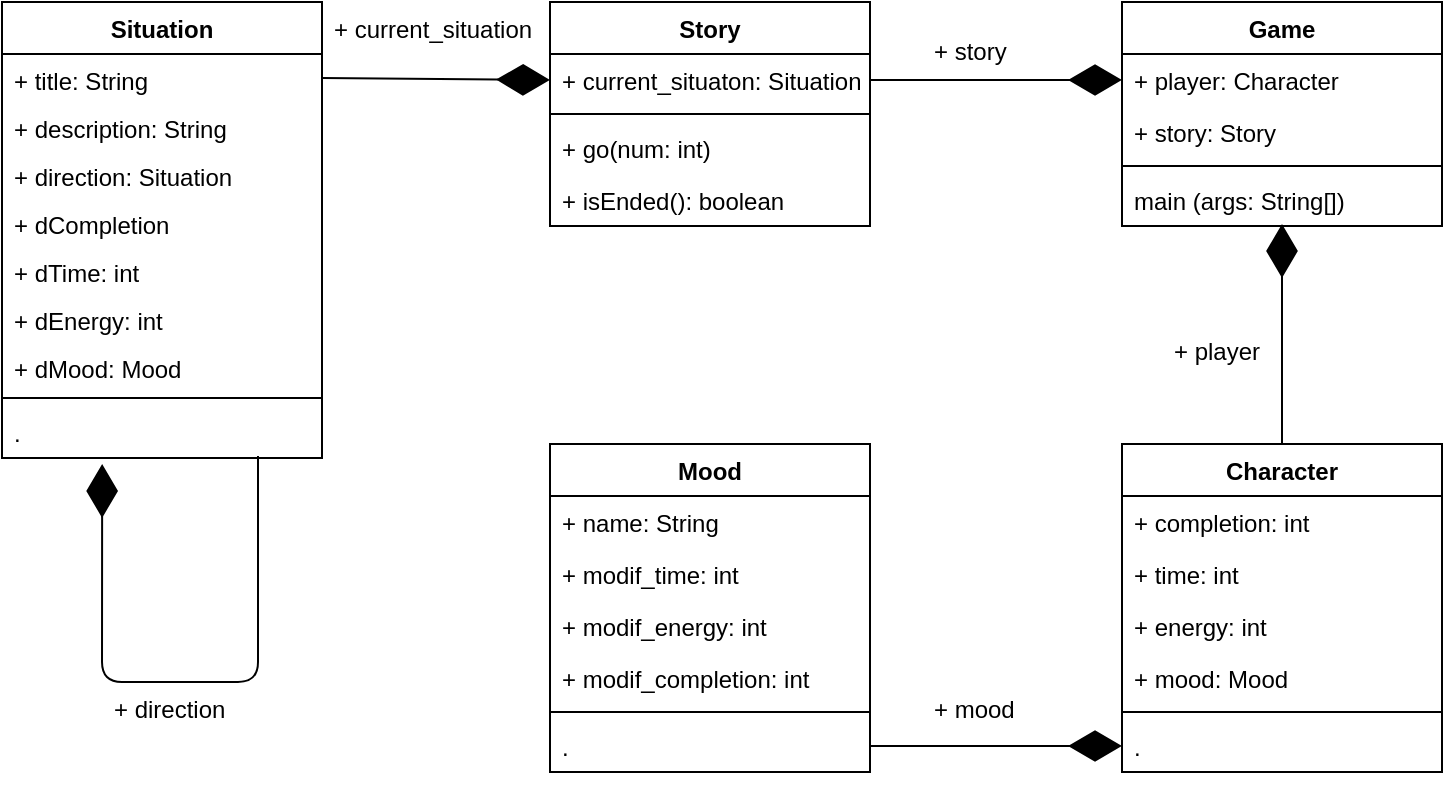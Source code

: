 <mxfile version="14.1.8" type="device"><diagram id="C5RBs43oDa-KdzZeNtuy" name="Page-1"><mxGraphModel dx="992" dy="779" grid="1" gridSize="10" guides="1" tooltips="1" connect="1" arrows="1" fold="1" page="1" pageScale="1" pageWidth="827" pageHeight="1169" math="0" shadow="0"><root><mxCell id="WIyWlLk6GJQsqaUBKTNV-0"/><mxCell id="WIyWlLk6GJQsqaUBKTNV-1" parent="WIyWlLk6GJQsqaUBKTNV-0"/><mxCell id="jmS_wyNabTy_lweqfsQK-0" value="Situation" style="swimlane;fontStyle=1;align=center;verticalAlign=top;childLayout=stackLayout;horizontal=1;startSize=26;horizontalStack=0;resizeParent=1;resizeParentMax=0;resizeLast=0;collapsible=1;marginBottom=0;" parent="WIyWlLk6GJQsqaUBKTNV-1" vertex="1"><mxGeometry x="60" y="259" width="160" height="228" as="geometry"/></mxCell><mxCell id="jmS_wyNabTy_lweqfsQK-6" value="+ title: String&#10;" style="text;strokeColor=none;fillColor=none;align=left;verticalAlign=top;spacingLeft=4;spacingRight=4;overflow=hidden;rotatable=0;points=[[0,0.5],[1,0.5]];portConstraint=eastwest;" parent="jmS_wyNabTy_lweqfsQK-0" vertex="1"><mxGeometry y="26" width="160" height="24" as="geometry"/></mxCell><mxCell id="jmS_wyNabTy_lweqfsQK-1" value="+ description: String&#10;" style="text;strokeColor=none;fillColor=none;align=left;verticalAlign=top;spacingLeft=4;spacingRight=4;overflow=hidden;rotatable=0;points=[[0,0.5],[1,0.5]];portConstraint=eastwest;" parent="jmS_wyNabTy_lweqfsQK-0" vertex="1"><mxGeometry y="50" width="160" height="24" as="geometry"/></mxCell><mxCell id="jmS_wyNabTy_lweqfsQK-4" value="+ direction: Situation&#10;" style="text;strokeColor=none;fillColor=none;align=left;verticalAlign=top;spacingLeft=4;spacingRight=4;overflow=hidden;rotatable=0;points=[[0,0.5],[1,0.5]];portConstraint=eastwest;" parent="jmS_wyNabTy_lweqfsQK-0" vertex="1"><mxGeometry y="74" width="160" height="24" as="geometry"/></mxCell><mxCell id="jmS_wyNabTy_lweqfsQK-26" value="+ dCompletion" style="text;strokeColor=none;fillColor=none;align=left;verticalAlign=top;spacingLeft=4;spacingRight=4;overflow=hidden;rotatable=0;points=[[0,0.5],[1,0.5]];portConstraint=eastwest;" parent="jmS_wyNabTy_lweqfsQK-0" vertex="1"><mxGeometry y="98" width="160" height="24" as="geometry"/></mxCell><mxCell id="jmS_wyNabTy_lweqfsQK-27" value="+ dTime: int" style="text;strokeColor=none;fillColor=none;align=left;verticalAlign=top;spacingLeft=4;spacingRight=4;overflow=hidden;rotatable=0;points=[[0,0.5],[1,0.5]];portConstraint=eastwest;" parent="jmS_wyNabTy_lweqfsQK-0" vertex="1"><mxGeometry y="122" width="160" height="24" as="geometry"/></mxCell><mxCell id="jmS_wyNabTy_lweqfsQK-28" value="+ dEnergy: int&#10;" style="text;strokeColor=none;fillColor=none;align=left;verticalAlign=top;spacingLeft=4;spacingRight=4;overflow=hidden;rotatable=0;points=[[0,0.5],[1,0.5]];portConstraint=eastwest;" parent="jmS_wyNabTy_lweqfsQK-0" vertex="1"><mxGeometry y="146" width="160" height="24" as="geometry"/></mxCell><mxCell id="jmS_wyNabTy_lweqfsQK-5" value="+ dMood: Mood" style="text;strokeColor=none;fillColor=none;align=left;verticalAlign=top;spacingLeft=4;spacingRight=4;overflow=hidden;rotatable=0;points=[[0,0.5],[1,0.5]];portConstraint=eastwest;" parent="jmS_wyNabTy_lweqfsQK-0" vertex="1"><mxGeometry y="170" width="160" height="24" as="geometry"/></mxCell><mxCell id="jmS_wyNabTy_lweqfsQK-2" value="" style="line;strokeWidth=1;fillColor=none;align=left;verticalAlign=middle;spacingTop=-1;spacingLeft=3;spacingRight=3;rotatable=0;labelPosition=right;points=[];portConstraint=eastwest;" parent="jmS_wyNabTy_lweqfsQK-0" vertex="1"><mxGeometry y="194" width="160" height="8" as="geometry"/></mxCell><mxCell id="jmS_wyNabTy_lweqfsQK-3" value="." style="text;strokeColor=none;fillColor=none;align=left;verticalAlign=top;spacingLeft=4;spacingRight=4;overflow=hidden;rotatable=0;points=[[0,0.5],[1,0.5]];portConstraint=eastwest;" parent="jmS_wyNabTy_lweqfsQK-0" vertex="1"><mxGeometry y="202" width="160" height="26" as="geometry"/></mxCell><mxCell id="jmS_wyNabTy_lweqfsQK-29" value="" style="endArrow=diamondThin;endFill=1;endSize=24;html=1;exitX=0.8;exitY=0.962;exitDx=0;exitDy=0;exitPerimeter=0;entryX=0.313;entryY=1.115;entryDx=0;entryDy=0;entryPerimeter=0;" parent="jmS_wyNabTy_lweqfsQK-0" source="jmS_wyNabTy_lweqfsQK-3" edge="1" target="jmS_wyNabTy_lweqfsQK-3"><mxGeometry width="160" relative="1" as="geometry"><mxPoint x="270" y="260" as="sourcePoint"/><mxPoint x="50" y="251" as="targetPoint"/><Array as="points"><mxPoint x="128" y="340"/><mxPoint x="50" y="340"/></Array></mxGeometry></mxCell><mxCell id="jmS_wyNabTy_lweqfsQK-9" value="+ direction&#10;&#10;" style="text;strokeColor=none;fillColor=none;align=left;verticalAlign=top;spacingLeft=4;spacingRight=4;overflow=hidden;rotatable=0;points=[[0,0.5],[1,0.5]];portConstraint=eastwest;" parent="WIyWlLk6GJQsqaUBKTNV-1" vertex="1"><mxGeometry x="110" y="599" width="130" height="26" as="geometry"/></mxCell><mxCell id="jmS_wyNabTy_lweqfsQK-12" value="Game" style="swimlane;fontStyle=1;align=center;verticalAlign=top;childLayout=stackLayout;horizontal=1;startSize=26;horizontalStack=0;resizeParent=1;resizeParentMax=0;resizeLast=0;collapsible=1;marginBottom=0;" parent="WIyWlLk6GJQsqaUBKTNV-1" vertex="1"><mxGeometry x="620" y="259" width="160" height="112" as="geometry"/></mxCell><mxCell id="jmS_wyNabTy_lweqfsQK-13" value="+ player: Character" style="text;strokeColor=none;fillColor=none;align=left;verticalAlign=top;spacingLeft=4;spacingRight=4;overflow=hidden;rotatable=0;points=[[0,0.5],[1,0.5]];portConstraint=eastwest;" parent="jmS_wyNabTy_lweqfsQK-12" vertex="1"><mxGeometry y="26" width="160" height="26" as="geometry"/></mxCell><mxCell id="jmS_wyNabTy_lweqfsQK-24" value="+ story: Story" style="text;strokeColor=none;fillColor=none;align=left;verticalAlign=top;spacingLeft=4;spacingRight=4;overflow=hidden;rotatable=0;points=[[0,0.5],[1,0.5]];portConstraint=eastwest;" parent="jmS_wyNabTy_lweqfsQK-12" vertex="1"><mxGeometry y="52" width="160" height="26" as="geometry"/></mxCell><mxCell id="jmS_wyNabTy_lweqfsQK-14" value="" style="line;strokeWidth=1;fillColor=none;align=left;verticalAlign=middle;spacingTop=-1;spacingLeft=3;spacingRight=3;rotatable=0;labelPosition=right;points=[];portConstraint=eastwest;" parent="jmS_wyNabTy_lweqfsQK-12" vertex="1"><mxGeometry y="78" width="160" height="8" as="geometry"/></mxCell><mxCell id="jmS_wyNabTy_lweqfsQK-15" value="main (args: String[])" style="text;strokeColor=none;fillColor=none;align=left;verticalAlign=top;spacingLeft=4;spacingRight=4;overflow=hidden;rotatable=0;points=[[0,0.5],[1,0.5]];portConstraint=eastwest;" parent="jmS_wyNabTy_lweqfsQK-12" vertex="1"><mxGeometry y="86" width="160" height="26" as="geometry"/></mxCell><mxCell id="jmS_wyNabTy_lweqfsQK-16" value="Story" style="swimlane;fontStyle=1;align=center;verticalAlign=top;childLayout=stackLayout;horizontal=1;startSize=26;horizontalStack=0;resizeParent=1;resizeParentMax=0;resizeLast=0;collapsible=1;marginBottom=0;" parent="WIyWlLk6GJQsqaUBKTNV-1" vertex="1"><mxGeometry x="334" y="259" width="160" height="112" as="geometry"/></mxCell><mxCell id="jmS_wyNabTy_lweqfsQK-17" value="+ current_situaton: Situation " style="text;strokeColor=none;fillColor=none;align=left;verticalAlign=top;spacingLeft=4;spacingRight=4;overflow=hidden;rotatable=0;points=[[0,0.5],[1,0.5]];portConstraint=eastwest;" parent="jmS_wyNabTy_lweqfsQK-16" vertex="1"><mxGeometry y="26" width="160" height="26" as="geometry"/></mxCell><mxCell id="jmS_wyNabTy_lweqfsQK-18" value="" style="line;strokeWidth=1;fillColor=none;align=left;verticalAlign=middle;spacingTop=-1;spacingLeft=3;spacingRight=3;rotatable=0;labelPosition=right;points=[];portConstraint=eastwest;" parent="jmS_wyNabTy_lweqfsQK-16" vertex="1"><mxGeometry y="52" width="160" height="8" as="geometry"/></mxCell><mxCell id="jmS_wyNabTy_lweqfsQK-19" value="+ go(num: int)" style="text;strokeColor=none;fillColor=none;align=left;verticalAlign=top;spacingLeft=4;spacingRight=4;overflow=hidden;rotatable=0;points=[[0,0.5],[1,0.5]];portConstraint=eastwest;" parent="jmS_wyNabTy_lweqfsQK-16" vertex="1"><mxGeometry y="60" width="160" height="26" as="geometry"/></mxCell><mxCell id="jmS_wyNabTy_lweqfsQK-45" value="+ isEnded(): boolean" style="text;strokeColor=none;fillColor=none;align=left;verticalAlign=top;spacingLeft=4;spacingRight=4;overflow=hidden;rotatable=0;points=[[0,0.5],[1,0.5]];portConstraint=eastwest;" parent="jmS_wyNabTy_lweqfsQK-16" vertex="1"><mxGeometry y="86" width="160" height="26" as="geometry"/></mxCell><mxCell id="jmS_wyNabTy_lweqfsQK-20" value="Character" style="swimlane;fontStyle=1;align=center;verticalAlign=top;childLayout=stackLayout;horizontal=1;startSize=26;horizontalStack=0;resizeParent=1;resizeParentMax=0;resizeLast=0;collapsible=1;marginBottom=0;" parent="WIyWlLk6GJQsqaUBKTNV-1" vertex="1"><mxGeometry x="620" y="480" width="160" height="164" as="geometry"/></mxCell><mxCell id="jmS_wyNabTy_lweqfsQK-33" value="+ completion: int" style="text;strokeColor=none;fillColor=none;align=left;verticalAlign=top;spacingLeft=4;spacingRight=4;overflow=hidden;rotatable=0;points=[[0,0.5],[1,0.5]];portConstraint=eastwest;" parent="jmS_wyNabTy_lweqfsQK-20" vertex="1"><mxGeometry y="26" width="160" height="26" as="geometry"/></mxCell><mxCell id="jmS_wyNabTy_lweqfsQK-36" value="+ time: int" style="text;strokeColor=none;fillColor=none;align=left;verticalAlign=top;spacingLeft=4;spacingRight=4;overflow=hidden;rotatable=0;points=[[0,0.5],[1,0.5]];portConstraint=eastwest;" parent="jmS_wyNabTy_lweqfsQK-20" vertex="1"><mxGeometry y="52" width="160" height="26" as="geometry"/></mxCell><mxCell id="jmS_wyNabTy_lweqfsQK-34" value="+ energy: int" style="text;strokeColor=none;fillColor=none;align=left;verticalAlign=top;spacingLeft=4;spacingRight=4;overflow=hidden;rotatable=0;points=[[0,0.5],[1,0.5]];portConstraint=eastwest;" parent="jmS_wyNabTy_lweqfsQK-20" vertex="1"><mxGeometry y="78" width="160" height="26" as="geometry"/></mxCell><mxCell id="jmS_wyNabTy_lweqfsQK-21" value="+ mood: Mood&#10;" style="text;strokeColor=none;fillColor=none;align=left;verticalAlign=top;spacingLeft=4;spacingRight=4;overflow=hidden;rotatable=0;points=[[0,0.5],[1,0.5]];portConstraint=eastwest;" parent="jmS_wyNabTy_lweqfsQK-20" vertex="1"><mxGeometry y="104" width="160" height="26" as="geometry"/></mxCell><mxCell id="jmS_wyNabTy_lweqfsQK-22" value="" style="line;strokeWidth=1;fillColor=none;align=left;verticalAlign=middle;spacingTop=-1;spacingLeft=3;spacingRight=3;rotatable=0;labelPosition=right;points=[];portConstraint=eastwest;" parent="jmS_wyNabTy_lweqfsQK-20" vertex="1"><mxGeometry y="130" width="160" height="8" as="geometry"/></mxCell><mxCell id="jmS_wyNabTy_lweqfsQK-23" value="." style="text;strokeColor=none;fillColor=none;align=left;verticalAlign=top;spacingLeft=4;spacingRight=4;overflow=hidden;rotatable=0;points=[[0,0.5],[1,0.5]];portConstraint=eastwest;" parent="jmS_wyNabTy_lweqfsQK-20" vertex="1"><mxGeometry y="138" width="160" height="26" as="geometry"/></mxCell><mxCell id="jmS_wyNabTy_lweqfsQK-30" value="" style="endArrow=diamondThin;endFill=1;endSize=24;html=1;entryX=0;entryY=0.5;entryDx=0;entryDy=0;exitX=1;exitY=0.5;exitDx=0;exitDy=0;" parent="WIyWlLk6GJQsqaUBKTNV-1" source="jmS_wyNabTy_lweqfsQK-6" target="jmS_wyNabTy_lweqfsQK-17" edge="1"><mxGeometry width="160" relative="1" as="geometry"><mxPoint x="230" y="263.5" as="sourcePoint"/><mxPoint x="390" y="263.5" as="targetPoint"/></mxGeometry></mxCell><mxCell id="jmS_wyNabTy_lweqfsQK-31" value="" style="endArrow=diamondThin;endFill=1;endSize=24;html=1;exitX=1;exitY=0.5;exitDx=0;exitDy=0;entryX=0;entryY=0.5;entryDx=0;entryDy=0;" parent="WIyWlLk6GJQsqaUBKTNV-1" source="jmS_wyNabTy_lweqfsQK-17" target="jmS_wyNabTy_lweqfsQK-13" edge="1"><mxGeometry width="160" relative="1" as="geometry"><mxPoint x="500" y="250" as="sourcePoint"/><mxPoint x="660" y="250" as="targetPoint"/></mxGeometry></mxCell><mxCell id="jmS_wyNabTy_lweqfsQK-32" value="" style="endArrow=diamondThin;endFill=1;endSize=24;html=1;exitX=0.5;exitY=0;exitDx=0;exitDy=0;entryX=0.5;entryY=0.962;entryDx=0;entryDy=0;entryPerimeter=0;" parent="WIyWlLk6GJQsqaUBKTNV-1" source="jmS_wyNabTy_lweqfsQK-20" target="jmS_wyNabTy_lweqfsQK-15" edge="1"><mxGeometry width="160" relative="1" as="geometry"><mxPoint x="330" y="410" as="sourcePoint"/><mxPoint x="490" y="410" as="targetPoint"/></mxGeometry></mxCell><mxCell id="jmS_wyNabTy_lweqfsQK-37" value="Mood" style="swimlane;fontStyle=1;align=center;verticalAlign=top;childLayout=stackLayout;horizontal=1;startSize=26;horizontalStack=0;resizeParent=1;resizeParentMax=0;resizeLast=0;collapsible=1;marginBottom=0;" parent="WIyWlLk6GJQsqaUBKTNV-1" vertex="1"><mxGeometry x="334" y="480" width="160" height="164" as="geometry"/></mxCell><mxCell id="jmS_wyNabTy_lweqfsQK-38" value="+ name: String" style="text;strokeColor=none;fillColor=none;align=left;verticalAlign=top;spacingLeft=4;spacingRight=4;overflow=hidden;rotatable=0;points=[[0,0.5],[1,0.5]];portConstraint=eastwest;" parent="jmS_wyNabTy_lweqfsQK-37" vertex="1"><mxGeometry y="26" width="160" height="26" as="geometry"/></mxCell><mxCell id="jmS_wyNabTy_lweqfsQK-41" value="+ modif_time: int" style="text;strokeColor=none;fillColor=none;align=left;verticalAlign=top;spacingLeft=4;spacingRight=4;overflow=hidden;rotatable=0;points=[[0,0.5],[1,0.5]];portConstraint=eastwest;" parent="jmS_wyNabTy_lweqfsQK-37" vertex="1"><mxGeometry y="52" width="160" height="26" as="geometry"/></mxCell><mxCell id="jmS_wyNabTy_lweqfsQK-42" value="+ modif_energy: int&#10;" style="text;strokeColor=none;fillColor=none;align=left;verticalAlign=top;spacingLeft=4;spacingRight=4;overflow=hidden;rotatable=0;points=[[0,0.5],[1,0.5]];portConstraint=eastwest;" parent="jmS_wyNabTy_lweqfsQK-37" vertex="1"><mxGeometry y="78" width="160" height="26" as="geometry"/></mxCell><mxCell id="jmS_wyNabTy_lweqfsQK-43" value="+ modif_completion: int" style="text;strokeColor=none;fillColor=none;align=left;verticalAlign=top;spacingLeft=4;spacingRight=4;overflow=hidden;rotatable=0;points=[[0,0.5],[1,0.5]];portConstraint=eastwest;" parent="jmS_wyNabTy_lweqfsQK-37" vertex="1"><mxGeometry y="104" width="160" height="26" as="geometry"/></mxCell><mxCell id="jmS_wyNabTy_lweqfsQK-39" value="" style="line;strokeWidth=1;fillColor=none;align=left;verticalAlign=middle;spacingTop=-1;spacingLeft=3;spacingRight=3;rotatable=0;labelPosition=right;points=[];portConstraint=eastwest;" parent="jmS_wyNabTy_lweqfsQK-37" vertex="1"><mxGeometry y="130" width="160" height="8" as="geometry"/></mxCell><mxCell id="jmS_wyNabTy_lweqfsQK-40" value="." style="text;strokeColor=none;fillColor=none;align=left;verticalAlign=top;spacingLeft=4;spacingRight=4;overflow=hidden;rotatable=0;points=[[0,0.5],[1,0.5]];portConstraint=eastwest;" parent="jmS_wyNabTy_lweqfsQK-37" vertex="1"><mxGeometry y="138" width="160" height="26" as="geometry"/></mxCell><mxCell id="jmS_wyNabTy_lweqfsQK-44" value="" style="endArrow=diamondThin;endFill=1;endSize=24;html=1;exitX=1;exitY=0.5;exitDx=0;exitDy=0;entryX=0;entryY=0.5;entryDx=0;entryDy=0;" parent="WIyWlLk6GJQsqaUBKTNV-1" source="jmS_wyNabTy_lweqfsQK-40" target="jmS_wyNabTy_lweqfsQK-23" edge="1"><mxGeometry width="160" relative="1" as="geometry"><mxPoint x="330" y="410" as="sourcePoint"/><mxPoint x="490" y="410" as="targetPoint"/></mxGeometry></mxCell><mxCell id="jmS_wyNabTy_lweqfsQK-46" value="+ player" style="text;strokeColor=none;fillColor=none;align=left;verticalAlign=top;spacingLeft=4;spacingRight=4;overflow=hidden;rotatable=0;points=[[0,0.5],[1,0.5]];portConstraint=eastwest;" parent="WIyWlLk6GJQsqaUBKTNV-1" vertex="1"><mxGeometry x="640" y="420" width="60" height="26" as="geometry"/></mxCell><mxCell id="jmS_wyNabTy_lweqfsQK-50" value="+ mood" style="text;strokeColor=none;fillColor=none;align=left;verticalAlign=top;spacingLeft=4;spacingRight=4;overflow=hidden;rotatable=0;points=[[0,0.5],[1,0.5]];portConstraint=eastwest;" parent="WIyWlLk6GJQsqaUBKTNV-1" vertex="1"><mxGeometry x="520" y="599" width="100" height="26" as="geometry"/></mxCell><mxCell id="jmS_wyNabTy_lweqfsQK-51" value="+ story" style="text;strokeColor=none;fillColor=none;align=left;verticalAlign=top;spacingLeft=4;spacingRight=4;overflow=hidden;rotatable=0;points=[[0,0.5],[1,0.5]];portConstraint=eastwest;" parent="WIyWlLk6GJQsqaUBKTNV-1" vertex="1"><mxGeometry x="520" y="270" width="100" height="26" as="geometry"/></mxCell><mxCell id="jmS_wyNabTy_lweqfsQK-52" value="+ current_situation" style="text;strokeColor=none;fillColor=none;align=left;verticalAlign=top;spacingLeft=4;spacingRight=4;overflow=hidden;rotatable=0;points=[[0,0.5],[1,0.5]];portConstraint=eastwest;" parent="WIyWlLk6GJQsqaUBKTNV-1" vertex="1"><mxGeometry x="220" y="259" width="110" height="26" as="geometry"/></mxCell></root></mxGraphModel></diagram></mxfile>